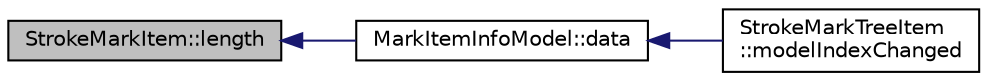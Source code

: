 digraph "StrokeMarkItem::length"
{
  edge [fontname="Helvetica",fontsize="10",labelfontname="Helvetica",labelfontsize="10"];
  node [fontname="Helvetica",fontsize="10",shape=record];
  rankdir="LR";
  Node23 [label="StrokeMarkItem::length",height=0.2,width=0.4,color="black", fillcolor="grey75", style="filled", fontcolor="black"];
  Node23 -> Node24 [dir="back",color="midnightblue",fontsize="10",style="solid",fontname="Helvetica"];
  Node24 [label="MarkItemInfoModel::data",height=0.2,width=0.4,color="black", fillcolor="white", style="filled",URL="$class_mark_item_info_model.html#a24b51b0bb77f90e7d206fbcbe9518608",tooltip="Returns the data located in index. "];
  Node24 -> Node25 [dir="back",color="midnightblue",fontsize="10",style="solid",fontname="Helvetica"];
  Node25 [label="StrokeMarkTreeItem\l::modelIndexChanged",height=0.2,width=0.4,color="black", fillcolor="white", style="filled",URL="$class_stroke_mark_tree_item.html#a9b99f4fbcd73531b7f70b12ce930fff0"];
}
